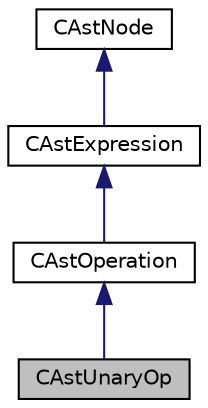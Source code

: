 digraph "CAstUnaryOp"
{
  edge [fontname="Helvetica",fontsize="10",labelfontname="Helvetica",labelfontsize="10"];
  node [fontname="Helvetica",fontsize="10",shape=record];
  Node0 [label="CAstUnaryOp",height=0.2,width=0.4,color="black", fillcolor="grey75", style="filled", fontcolor="black"];
  Node1 -> Node0 [dir="back",color="midnightblue",fontsize="10",style="solid",fontname="Helvetica"];
  Node1 [label="CAstOperation",height=0.2,width=0.4,color="black", fillcolor="white", style="filled",URL="$classCAstOperation.html",tooltip="AST operation node. "];
  Node2 -> Node1 [dir="back",color="midnightblue",fontsize="10",style="solid",fontname="Helvetica"];
  Node2 [label="CAstExpression",height=0.2,width=0.4,color="black", fillcolor="white", style="filled",URL="$classCAstExpression.html",tooltip="AST expression node. "];
  Node3 -> Node2 [dir="back",color="midnightblue",fontsize="10",style="solid",fontname="Helvetica"];
  Node3 [label="CAstNode",height=0.2,width=0.4,color="black", fillcolor="white", style="filled",URL="$classCAstNode.html",tooltip="AST base node. "];
}
